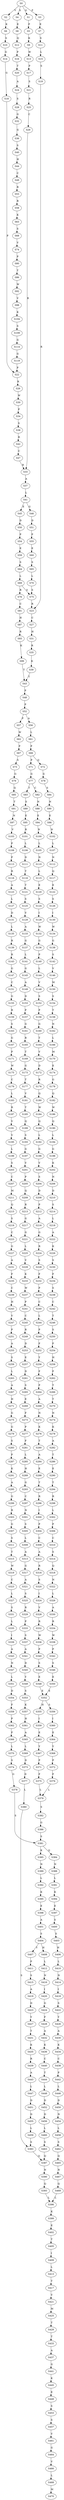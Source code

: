 strict digraph  {
	S0 -> S1 [ label = G ];
	S0 -> S2 [ label = V ];
	S0 -> S3 [ label = P ];
	S0 -> S4 [ label = S ];
	S1 -> S5 [ label = P ];
	S2 -> S6 [ label = K ];
	S3 -> S7 [ label = E ];
	S4 -> S8 [ label = E ];
	S5 -> S9 [ label = K ];
	S6 -> S10 [ label = S ];
	S7 -> S11 [ label = S ];
	S8 -> S12 [ label = Q ];
	S9 -> S13 [ label = W ];
	S10 -> S14 [ label = G ];
	S11 -> S15 [ label = L ];
	S12 -> S16 [ label = P ];
	S13 -> S17 [ label = P ];
	S14 -> S18 [ label = G ];
	S15 -> S19 [ label = S ];
	S16 -> S20 [ label = T ];
	S17 -> S21 [ label = S ];
	S18 -> S22 [ label = P ];
	S19 -> S23 [ label = R ];
	S20 -> S24 [ label = A ];
	S21 -> S25 [ label = R ];
	S22 -> S26 [ label = R ];
	S23 -> S27 [ label = C ];
	S24 -> S28 [ label = S ];
	S25 -> S29 [ label = C ];
	S26 -> S30 [ label = W ];
	S27 -> S31 [ label = H ];
	S28 -> S32 [ label = G ];
	S29 -> S33 [ label = R ];
	S30 -> S34 [ label = P ];
	S31 -> S35 [ label = R ];
	S32 -> S36 [ label = G ];
	S33 -> S37 [ label = A ];
	S34 -> S38 [ label = S ];
	S35 -> S39 [ label = K ];
	S36 -> S40 [ label = S ];
	S37 -> S41 [ label = L ];
	S38 -> S42 [ label = R ];
	S39 -> S43 [ label = T ];
	S40 -> S44 [ label = H ];
	S41 -> S45 [ label = E ];
	S41 -> S46 [ label = G ];
	S42 -> S47 [ label = C ];
	S43 -> S48 [ label = P ];
	S44 -> S49 [ label = C ];
	S45 -> S50 [ label = D ];
	S46 -> S51 [ label = D ];
	S47 -> S33 [ label = R ];
	S48 -> S52 [ label = P ];
	S49 -> S53 [ label = R ];
	S50 -> S54 [ label = P ];
	S51 -> S55 [ label = P ];
	S52 -> S56 [ label = A ];
	S52 -> S57 [ label = P ];
	S53 -> S58 [ label = R ];
	S54 -> S59 [ label = E ];
	S55 -> S60 [ label = E ];
	S56 -> S61 [ label = L ];
	S57 -> S62 [ label = W ];
	S58 -> S63 [ label = K ];
	S59 -> S64 [ label = S ];
	S60 -> S65 [ label = S ];
	S61 -> S66 [ label = P ];
	S62 -> S67 [ label = P ];
	S63 -> S68 [ label = S ];
	S64 -> S69 [ label = L ];
	S65 -> S70 [ label = L ];
	S66 -> S71 [ label = P ];
	S66 -> S72 [ label = Q ];
	S67 -> S73 [ label = S ];
	S68 -> S74 [ label = V ];
	S69 -> S75 [ label = S ];
	S69 -> S76 [ label = R ];
	S70 -> S75 [ label = S ];
	S71 -> S77 [ label = G ];
	S72 -> S78 [ label = G ];
	S73 -> S79 [ label = G ];
	S74 -> S80 [ label = P ];
	S75 -> S23 [ label = R ];
	S76 -> S81 [ label = C ];
	S77 -> S82 [ label = C ];
	S77 -> S83 [ label = T ];
	S78 -> S84 [ label = S ];
	S79 -> S85 [ label = Q ];
	S80 -> S86 [ label = T ];
	S81 -> S87 [ label = H ];
	S82 -> S88 [ label = N ];
	S83 -> S89 [ label = S ];
	S84 -> S90 [ label = N ];
	S85 -> S91 [ label = T ];
	S86 -> S92 [ label = W ];
	S87 -> S93 [ label = R ];
	S88 -> S94 [ label = E ];
	S89 -> S95 [ label = E ];
	S90 -> S96 [ label = E ];
	S91 -> S97 [ label = N ];
	S92 -> S98 [ label = V ];
	S93 -> S99 [ label = K ];
	S94 -> S100 [ label = N ];
	S95 -> S101 [ label = R ];
	S96 -> S102 [ label = N ];
	S97 -> S103 [ label = V ];
	S98 -> S104 [ label = K ];
	S99 -> S43 [ label = T ];
	S100 -> S105 [ label = L ];
	S101 -> S106 [ label = L ];
	S102 -> S107 [ label = L ];
	S103 -> S108 [ label = P ];
	S104 -> S109 [ label = S ];
	S105 -> S110 [ label = N ];
	S106 -> S111 [ label = D ];
	S107 -> S112 [ label = N ];
	S108 -> S113 [ label = P ];
	S109 -> S114 [ label = G ];
	S110 -> S115 [ label = L ];
	S111 -> S116 [ label = T ];
	S112 -> S117 [ label = Q ];
	S113 -> S118 [ label = R ];
	S114 -> S119 [ label = G ];
	S115 -> S120 [ label = E ];
	S116 -> S121 [ label = T ];
	S117 -> S122 [ label = E ];
	S118 -> S123 [ label = A ];
	S119 -> S22 [ label = P ];
	S120 -> S124 [ label = S ];
	S121 -> S125 [ label = S ];
	S122 -> S126 [ label = S ];
	S123 -> S127 [ label = L ];
	S124 -> S128 [ label = I ];
	S125 -> S129 [ label = V ];
	S126 -> S130 [ label = I ];
	S127 -> S131 [ label = D ];
	S128 -> S132 [ label = W ];
	S129 -> S133 [ label = A ];
	S130 -> S134 [ label = W ];
	S131 -> S135 [ label = L ];
	S132 -> S136 [ label = G ];
	S133 -> S137 [ label = G ];
	S134 -> S138 [ label = G ];
	S135 -> S139 [ label = R ];
	S136 -> S140 [ label = P ];
	S137 -> S141 [ label = L ];
	S138 -> S142 [ label = S ];
	S139 -> S143 [ label = R ];
	S140 -> S144 [ label = L ];
	S141 -> S145 [ label = G ];
	S142 -> S146 [ label = V ];
	S143 -> S147 [ label = G ];
	S144 -> S148 [ label = V ];
	S145 -> S149 [ label = A ];
	S146 -> S150 [ label = M ];
	S147 -> S151 [ label = C ];
	S148 -> S152 [ label = S ];
	S149 -> S153 [ label = D ];
	S150 -> S154 [ label = S ];
	S151 -> S155 [ label = G ];
	S152 -> S156 [ label = P ];
	S153 -> S157 [ label = P ];
	S154 -> S158 [ label = T ];
	S155 -> S159 [ label = R ];
	S156 -> S160 [ label = G ];
	S157 -> S161 [ label = G ];
	S158 -> S162 [ label = N ];
	S159 -> S163 [ label = S ];
	S160 -> S164 [ label = T ];
	S161 -> S165 [ label = R ];
	S162 -> S166 [ label = L ];
	S163 -> S167 [ label = G ];
	S164 -> S168 [ label = V ];
	S165 -> S169 [ label = T ];
	S166 -> S170 [ label = M ];
	S167 -> S171 [ label = P ];
	S168 -> S172 [ label = D ];
	S169 -> S173 [ label = G ];
	S170 -> S174 [ label = E ];
	S171 -> S175 [ label = W ];
	S172 -> S176 [ label = R ];
	S173 -> S177 [ label = T ];
	S174 -> S178 [ label = G ];
	S175 -> S179 [ label = C ];
	S176 -> S180 [ label = Q ];
	S177 -> S181 [ label = V ];
	S178 -> S182 [ label = Q ];
	S179 -> S183 [ label = L ];
	S180 -> S184 [ label = W ];
	S181 -> S185 [ label = T ];
	S182 -> S186 [ label = W ];
	S183 -> S187 [ label = R ];
	S184 -> S188 [ label = Q ];
	S185 -> S189 [ label = Q ];
	S186 -> S190 [ label = Q ];
	S187 -> S191 [ label = V ];
	S188 -> S192 [ label = L ];
	S189 -> S193 [ label = S ];
	S190 -> S194 [ label = L ];
	S191 -> S195 [ label = V ];
	S192 -> S196 [ label = G ];
	S193 -> S197 [ label = G ];
	S194 -> S198 [ label = G ];
	S195 -> S199 [ label = L ];
	S196 -> S200 [ label = V ];
	S197 -> S201 [ label = V ];
	S198 -> S202 [ label = K ];
	S199 -> S203 [ label = S ];
	S200 -> S204 [ label = S ];
	S201 -> S205 [ label = P ];
	S202 -> S206 [ label = N ];
	S203 -> S207 [ label = C ];
	S204 -> S208 [ label = D ];
	S205 -> S209 [ label = Q ];
	S206 -> S210 [ label = D ];
	S207 -> S211 [ label = M ];
	S208 -> S212 [ label = P ];
	S209 -> S213 [ label = R ];
	S210 -> S214 [ label = S ];
	S211 -> S215 [ label = Q ];
	S212 -> S216 [ label = A ];
	S213 -> S217 [ label = G ];
	S214 -> S218 [ label = L ];
	S215 -> S219 [ label = S ];
	S216 -> S220 [ label = G ];
	S217 -> S221 [ label = G ];
	S218 -> S222 [ label = A ];
	S219 -> S223 [ label = C ];
	S220 -> S224 [ label = R ];
	S221 -> S225 [ label = L ];
	S222 -> S226 [ label = K ];
	S223 -> S227 [ label = G ];
	S224 -> S228 [ label = S ];
	S225 -> S229 [ label = V ];
	S226 -> S230 [ label = S ];
	S227 -> S231 [ label = A ];
	S228 -> S232 [ label = F ];
	S229 -> S233 [ label = K ];
	S230 -> S234 [ label = F ];
	S231 -> S235 [ label = F ];
	S232 -> S236 [ label = P ];
	S233 -> S237 [ label = W ];
	S234 -> S238 [ label = S ];
	S235 -> S239 [ label = C ];
	S236 -> S240 [ label = C ];
	S237 -> S241 [ label = P ];
	S238 -> S242 [ label = C ];
	S239 -> S243 [ label = H ];
	S240 -> S244 [ label = L ];
	S241 -> S245 [ label = C ];
	S242 -> S246 [ label = T ];
	S243 -> S247 [ label = V ];
	S244 -> S248 [ label = P ];
	S245 -> S249 [ label = R ];
	S246 -> S250 [ label = S ];
	S247 -> S251 [ label = P ];
	S248 -> S252 [ label = F ];
	S249 -> S253 [ label = D ];
	S250 -> S254 [ label = F ];
	S251 -> S255 [ label = A ];
	S252 -> S256 [ label = Y ];
	S253 -> S257 [ label = E ];
	S254 -> S258 [ label = H ];
	S255 -> S259 [ label = S ];
	S256 -> S260 [ label = F ];
	S257 -> S261 [ label = D ];
	S258 -> S262 [ label = F ];
	S259 -> S263 [ label = L ];
	S260 -> S264 [ label = P ];
	S261 -> S265 [ label = S ];
	S262 -> S266 [ label = T ];
	S263 -> S267 [ label = A ];
	S264 -> S268 [ label = A ];
	S265 -> S269 [ label = E ];
	S266 -> S270 [ label = T ];
	S267 -> S271 [ label = H ];
	S268 -> S272 [ label = N ];
	S269 -> S273 [ label = F ];
	S270 -> S274 [ label = N ];
	S271 -> S275 [ label = G ];
	S272 -> S276 [ label = K ];
	S273 -> S277 [ label = P ];
	S274 -> S278 [ label = K ];
	S275 -> S279 [ label = G ];
	S276 -> S280 [ label = T ];
	S277 -> S281 [ label = F ];
	S278 -> S282 [ label = A ];
	S279 -> S283 [ label = S ];
	S280 -> S284 [ label = A ];
	S281 -> S285 [ label = L ];
	S282 -> S286 [ label = T ];
	S283 -> S287 [ label = P ];
	S284 -> S288 [ label = E ];
	S285 -> S289 [ label = H ];
	S286 -> S290 [ label = E ];
	S287 -> S291 [ label = K ];
	S288 -> S292 [ label = T ];
	S289 -> S293 [ label = G ];
	S290 -> S294 [ label = T ];
	S291 -> S295 [ label = A ];
	S292 -> S296 [ label = R ];
	S293 -> S297 [ label = C ];
	S294 -> S298 [ label = R ];
	S295 -> S299 [ label = G ];
	S296 -> S300 [ label = I ];
	S297 -> S301 [ label = N ];
	S298 -> S302 [ label = L ];
	S299 -> S303 [ label = R ];
	S300 -> S304 [ label = P ];
	S301 -> S305 [ label = S ];
	S302 -> S306 [ label = P ];
	S303 -> S307 [ label = G ];
	S304 -> S308 [ label = C ];
	S305 -> S309 [ label = L ];
	S306 -> S310 [ label = C ];
	S307 -> S311 [ label = S ];
	S308 -> S312 [ label = A ];
	S309 -> S313 [ label = A ];
	S310 -> S314 [ label = S ];
	S311 -> S315 [ label = T ];
	S312 -> S316 [ label = R ];
	S313 -> S317 [ label = G ];
	S314 -> S318 [ label = Q ];
	S315 -> S319 [ label = W ];
	S316 -> S320 [ label = S ];
	S317 -> S321 [ label = A ];
	S318 -> S322 [ label = N ];
	S319 -> S323 [ label = C ];
	S320 -> S324 [ label = I ];
	S321 -> S325 [ label = S ];
	S322 -> S326 [ label = L ];
	S323 -> S327 [ label = L ];
	S324 -> S328 [ label = V ];
	S325 -> S329 [ label = R ];
	S326 -> S330 [ label = A ];
	S327 -> S331 [ label = S ];
	S328 -> S332 [ label = R ];
	S329 -> S333 [ label = P ];
	S330 -> S334 [ label = R ];
	S331 -> S335 [ label = L ];
	S332 -> S336 [ label = W ];
	S333 -> S337 [ label = S ];
	S334 -> S338 [ label = W ];
	S335 -> S339 [ label = I ];
	S336 -> S340 [ label = P ];
	S337 -> S341 [ label = A ];
	S338 -> S342 [ label = P ];
	S339 -> S343 [ label = A ];
	S340 -> S344 [ label = S ];
	S341 -> S345 [ label = D ];
	S342 -> S346 [ label = S ];
	S343 -> S347 [ label = N ];
	S344 -> S348 [ label = E ];
	S345 -> S349 [ label = Y ];
	S346 -> S350 [ label = E ];
	S347 -> S351 [ label = L ];
	S348 -> S352 [ label = E ];
	S349 -> S353 [ label = S ];
	S350 -> S352 [ label = E ];
	S351 -> S354 [ label = D ];
	S352 -> S355 [ label = H ];
	S352 -> S356 [ label = S ];
	S353 -> S357 [ label = K ];
	S354 -> S358 [ label = F ];
	S355 -> S359 [ label = I ];
	S356 -> S360 [ label = I ];
	S357 -> S361 [ label = H ];
	S358 -> S362 [ label = P ];
	S359 -> S363 [ label = E ];
	S360 -> S364 [ label = E ];
	S361 -> S365 [ label = A ];
	S362 -> S366 [ label = F ];
	S363 -> S367 [ label = Y ];
	S364 -> S368 [ label = Y ];
	S365 -> S369 [ label = L ];
	S366 -> S370 [ label = L ];
	S367 -> S371 [ label = P ];
	S368 -> S372 [ label = P ];
	S369 -> S373 [ label = D ];
	S370 -> S374 [ label = S ];
	S371 -> S375 [ label = F ];
	S372 -> S376 [ label = F ];
	S373 -> S377 [ label = D ];
	S374 -> S378 [ label = G ];
	S375 -> S379 [ label = L ];
	S376 -> S379 [ label = L ];
	S377 -> S380 [ label = L ];
	S378 -> S381 [ label = S ];
	S379 -> S382 [ label = S ];
	S380 -> S383 [ label = S ];
	S381 -> S384 [ label = Q ];
	S381 -> S385 [ label = K ];
	S382 -> S386 [ label = G ];
	S383 -> S387 [ label = Q ];
	S384 -> S388 [ label = N ];
	S385 -> S389 [ label = N ];
	S386 -> S381 [ label = S ];
	S387 -> S390 [ label = N ];
	S388 -> S391 [ label = L ];
	S389 -> S392 [ label = L ];
	S390 -> S393 [ label = Q ];
	S391 -> S394 [ label = K ];
	S392 -> S395 [ label = K ];
	S393 -> S396 [ label = L ];
	S394 -> S397 [ label = E ];
	S395 -> S398 [ label = E ];
	S396 -> S399 [ label = K ];
	S397 -> S400 [ label = S ];
	S398 -> S401 [ label = A ];
	S399 -> S402 [ label = E ];
	S400 -> S403 [ label = S ];
	S401 -> S404 [ label = S ];
	S402 -> S405 [ label = T ];
	S403 -> S406 [ label = H ];
	S404 -> S407 [ label = Y ];
	S404 -> S408 [ label = H ];
	S405 -> S409 [ label = I ];
	S406 -> S410 [ label = L ];
	S407 -> S411 [ label = P ];
	S408 -> S412 [ label = L ];
	S409 -> S413 [ label = L ];
	S410 -> S414 [ label = N ];
	S411 -> S415 [ label = S ];
	S412 -> S416 [ label = N ];
	S413 -> S417 [ label = T ];
	S414 -> S418 [ label = I ];
	S415 -> S419 [ label = A ];
	S416 -> S420 [ label = I ];
	S417 -> S421 [ label = V ];
	S418 -> S422 [ label = S ];
	S419 -> S423 [ label = D ];
	S420 -> S424 [ label = G ];
	S421 -> S425 [ label = M ];
	S422 -> S426 [ label = Y ];
	S423 -> S427 [ label = Y ];
	S424 -> S428 [ label = F ];
	S425 -> S429 [ label = T ];
	S426 -> S430 [ label = A ];
	S427 -> S431 [ label = T ];
	S428 -> S432 [ label = A ];
	S429 -> S433 [ label = T ];
	S430 -> S434 [ label = K ];
	S431 -> S435 [ label = K ];
	S432 -> S436 [ label = K ];
	S433 -> S437 [ label = A ];
	S434 -> S438 [ label = C ];
	S435 -> S439 [ label = R ];
	S436 -> S440 [ label = C ];
	S437 -> S441 [ label = G ];
	S438 -> S442 [ label = P ];
	S439 -> S443 [ label = A ];
	S440 -> S444 [ label = T ];
	S441 -> S445 [ label = K ];
	S442 -> S446 [ label = L ];
	S443 -> S447 [ label = L ];
	S444 -> S448 [ label = L ];
	S445 -> S449 [ label = E ];
	S446 -> S450 [ label = D ];
	S447 -> S451 [ label = D ];
	S448 -> S452 [ label = D ];
	S449 -> S453 [ label = S ];
	S450 -> S454 [ label = N ];
	S451 -> S455 [ label = D ];
	S452 -> S456 [ label = D ];
	S453 -> S457 [ label = S ];
	S454 -> S458 [ label = L ];
	S455 -> S459 [ label = L ];
	S456 -> S460 [ label = L ];
	S457 -> S461 [ label = V ];
	S458 -> S462 [ label = S ];
	S459 -> S383 [ label = S ];
	S460 -> S463 [ label = S ];
	S461 -> S464 [ label = G ];
	S462 -> S465 [ label = Q ];
	S463 -> S387 [ label = Q ];
	S464 -> S466 [ label = V ];
	S465 -> S467 [ label = N ];
	S466 -> S468 [ label = L ];
	S467 -> S469 [ label = Q ];
	S468 -> S470 [ label = M ];
	S469 -> S396 [ label = L ];
}
